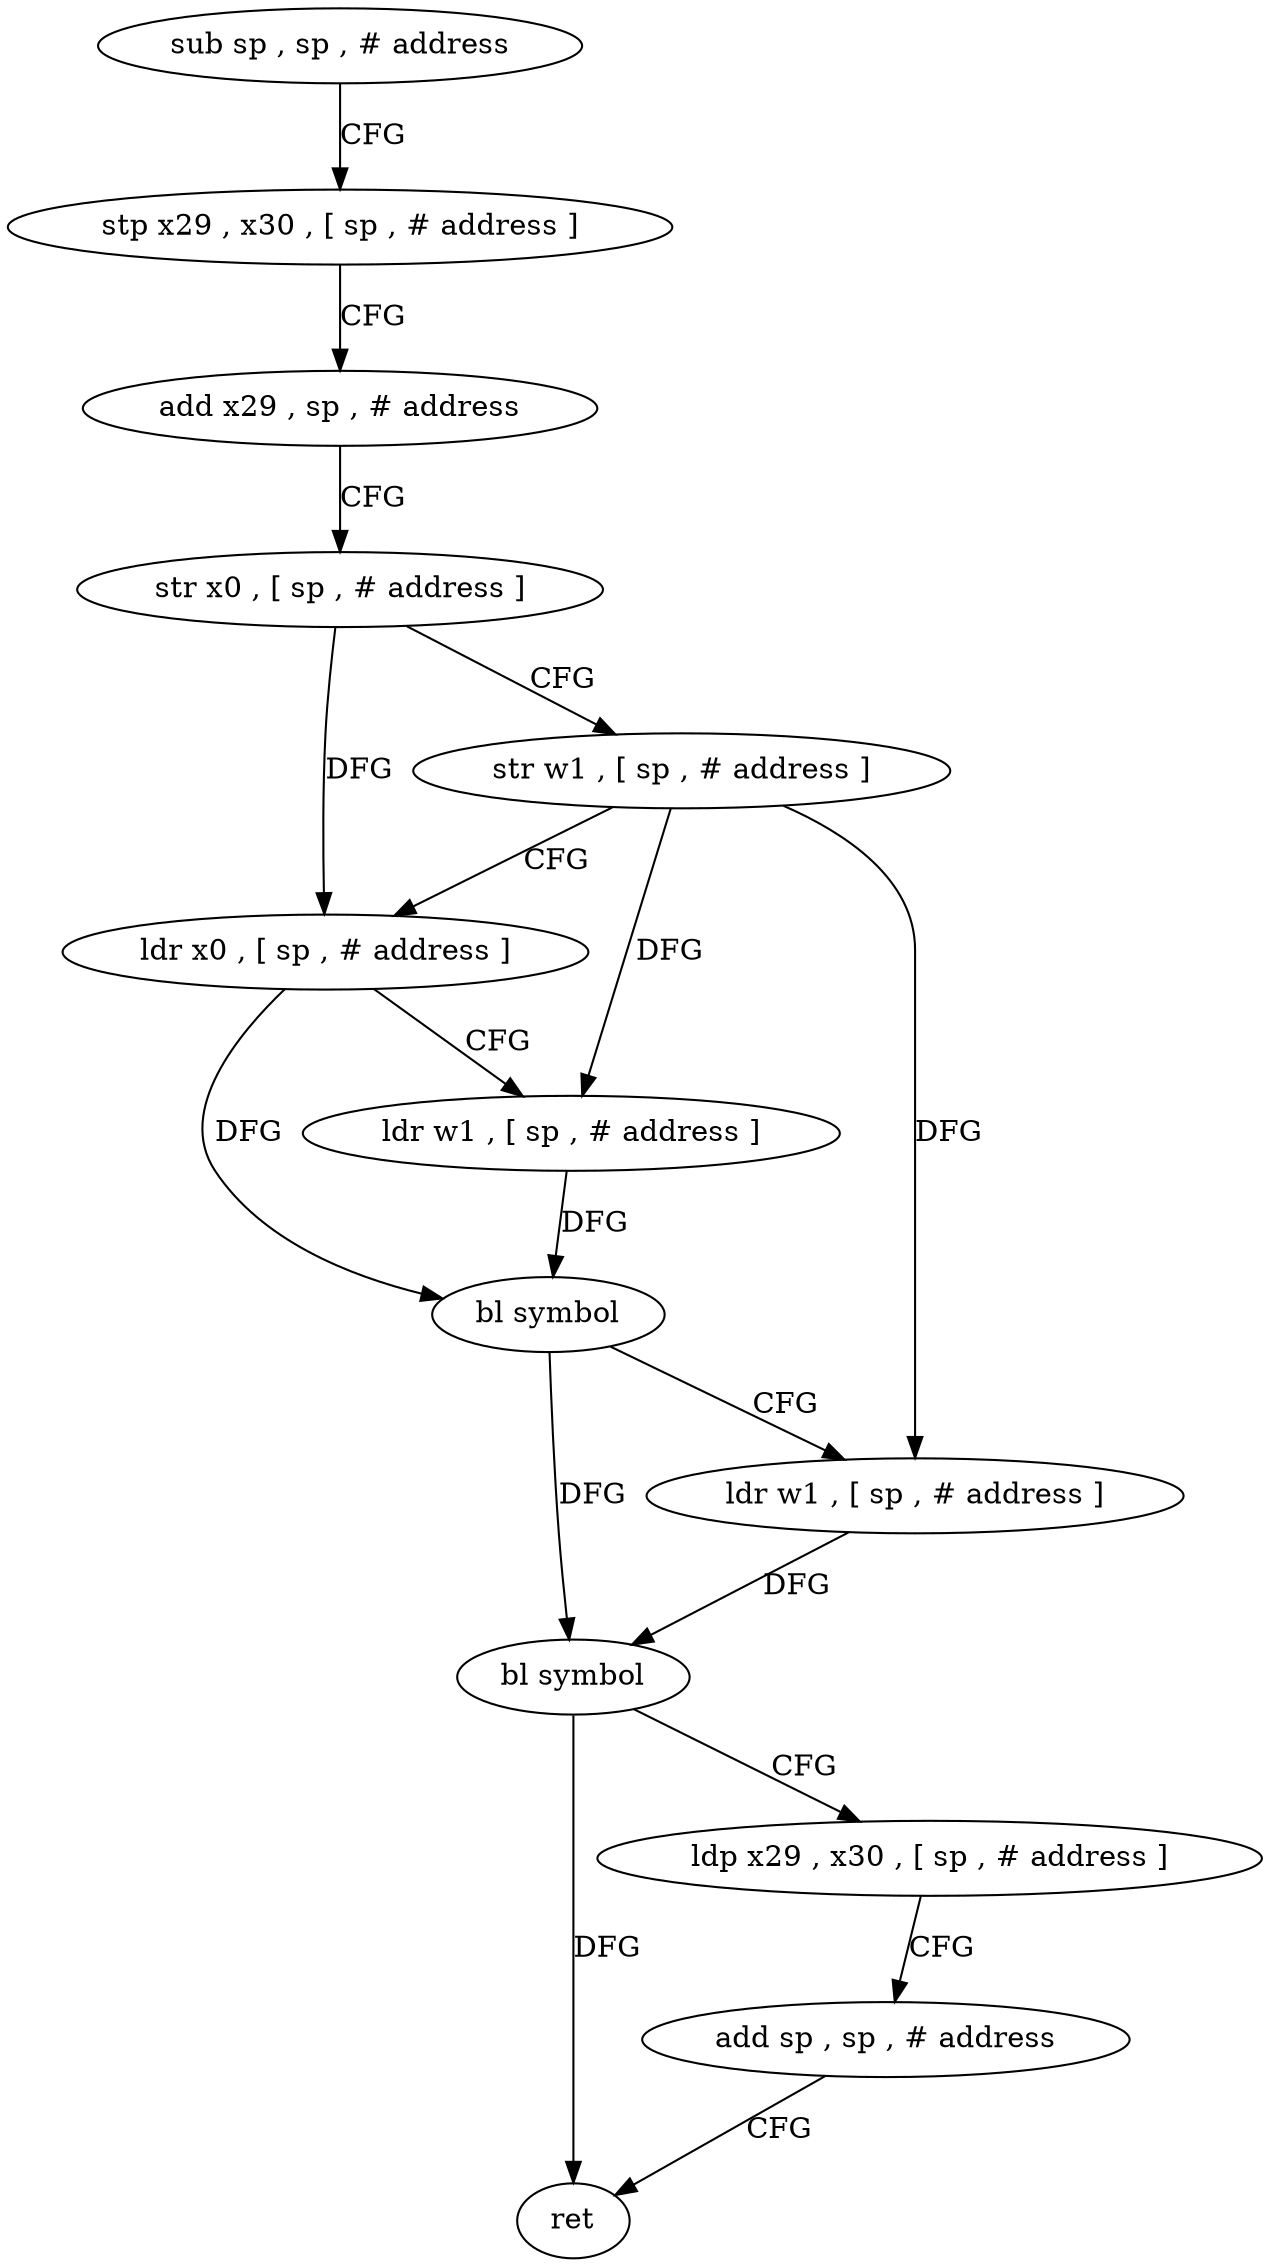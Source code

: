 digraph "func" {
"4331588" [label = "sub sp , sp , # address" ]
"4331592" [label = "stp x29 , x30 , [ sp , # address ]" ]
"4331596" [label = "add x29 , sp , # address" ]
"4331600" [label = "str x0 , [ sp , # address ]" ]
"4331604" [label = "str w1 , [ sp , # address ]" ]
"4331608" [label = "ldr x0 , [ sp , # address ]" ]
"4331612" [label = "ldr w1 , [ sp , # address ]" ]
"4331616" [label = "bl symbol" ]
"4331620" [label = "ldr w1 , [ sp , # address ]" ]
"4331624" [label = "bl symbol" ]
"4331628" [label = "ldp x29 , x30 , [ sp , # address ]" ]
"4331632" [label = "add sp , sp , # address" ]
"4331636" [label = "ret" ]
"4331588" -> "4331592" [ label = "CFG" ]
"4331592" -> "4331596" [ label = "CFG" ]
"4331596" -> "4331600" [ label = "CFG" ]
"4331600" -> "4331604" [ label = "CFG" ]
"4331600" -> "4331608" [ label = "DFG" ]
"4331604" -> "4331608" [ label = "CFG" ]
"4331604" -> "4331612" [ label = "DFG" ]
"4331604" -> "4331620" [ label = "DFG" ]
"4331608" -> "4331612" [ label = "CFG" ]
"4331608" -> "4331616" [ label = "DFG" ]
"4331612" -> "4331616" [ label = "DFG" ]
"4331616" -> "4331620" [ label = "CFG" ]
"4331616" -> "4331624" [ label = "DFG" ]
"4331620" -> "4331624" [ label = "DFG" ]
"4331624" -> "4331628" [ label = "CFG" ]
"4331624" -> "4331636" [ label = "DFG" ]
"4331628" -> "4331632" [ label = "CFG" ]
"4331632" -> "4331636" [ label = "CFG" ]
}
